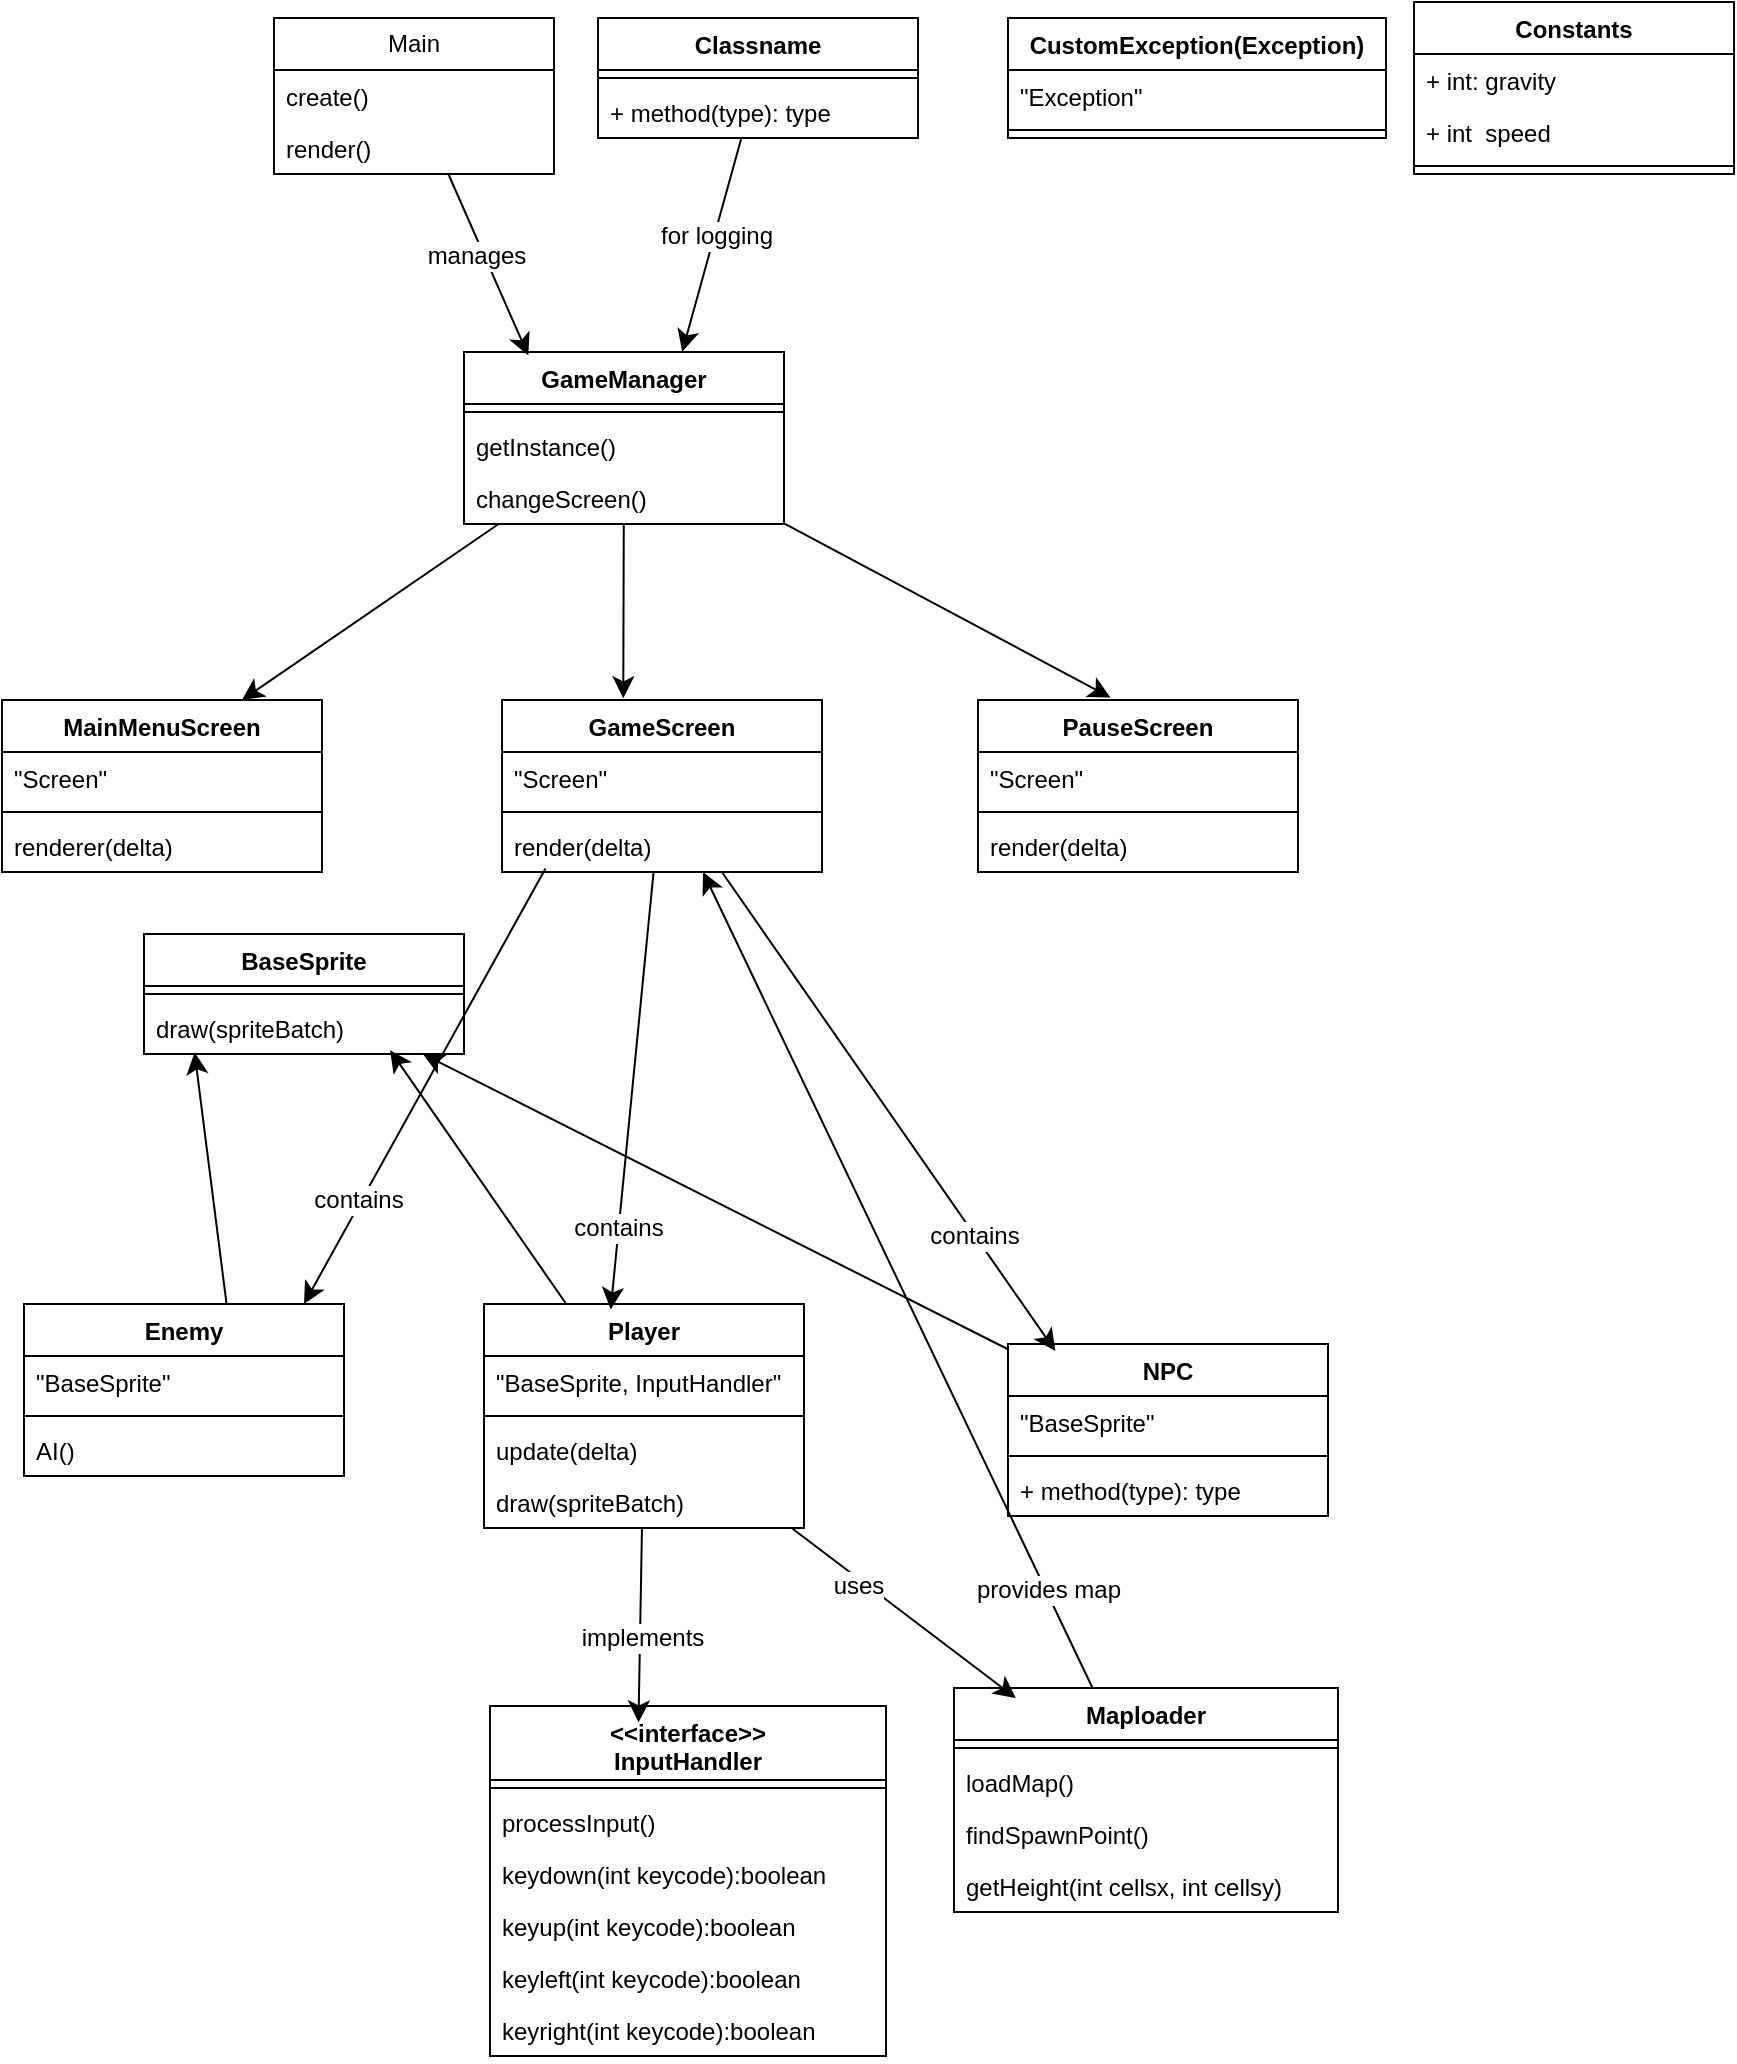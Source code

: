 <mxfile version="26.0.6">
  <diagram name="Page-1" id="DC6qslWilzULUfpt4yTk">
    <mxGraphModel dx="1449" dy="1767" grid="0" gridSize="10" guides="1" tooltips="1" connect="1" arrows="1" fold="1" page="0" pageScale="1" pageWidth="850" pageHeight="1100" math="0" shadow="0">
      <root>
        <mxCell id="0" />
        <mxCell id="1" parent="0" />
        <mxCell id="7l3S--z3tG0F8ubOrJJj-9" value="Main" style="swimlane;fontStyle=0;childLayout=stackLayout;horizontal=1;startSize=26;fillColor=none;horizontalStack=0;resizeParent=1;resizeParentMax=0;resizeLast=0;collapsible=1;marginBottom=0;whiteSpace=wrap;html=1;" vertex="1" parent="1">
          <mxGeometry x="-132" y="277" width="140" height="78" as="geometry" />
        </mxCell>
        <mxCell id="7l3S--z3tG0F8ubOrJJj-10" value="create()" style="text;strokeColor=none;fillColor=none;align=left;verticalAlign=top;spacingLeft=4;spacingRight=4;overflow=hidden;rotatable=0;points=[[0,0.5],[1,0.5]];portConstraint=eastwest;whiteSpace=wrap;html=1;" vertex="1" parent="7l3S--z3tG0F8ubOrJJj-9">
          <mxGeometry y="26" width="140" height="26" as="geometry" />
        </mxCell>
        <mxCell id="7l3S--z3tG0F8ubOrJJj-11" value="render()" style="text;strokeColor=none;fillColor=none;align=left;verticalAlign=top;spacingLeft=4;spacingRight=4;overflow=hidden;rotatable=0;points=[[0,0.5],[1,0.5]];portConstraint=eastwest;whiteSpace=wrap;html=1;" vertex="1" parent="7l3S--z3tG0F8ubOrJJj-9">
          <mxGeometry y="52" width="140" height="26" as="geometry" />
        </mxCell>
        <mxCell id="7l3S--z3tG0F8ubOrJJj-39" style="edgeStyle=none;curved=1;rounded=0;orthogonalLoop=1;jettySize=auto;html=1;fontSize=12;startSize=8;endSize=8;entryX=0.682;entryY=-0.002;entryDx=0;entryDy=0;entryPerimeter=0;" edge="1" parent="1" source="7l3S--z3tG0F8ubOrJJj-17" target="7l3S--z3tG0F8ubOrJJj-31">
          <mxGeometry relative="1" as="geometry">
            <mxPoint x="75.588" y="434.412" as="targetPoint" />
          </mxGeometry>
        </mxCell>
        <mxCell id="7l3S--z3tG0F8ubOrJJj-40" value="for logging" style="edgeLabel;html=1;align=center;verticalAlign=middle;resizable=0;points=[];fontSize=12;" vertex="1" connectable="0" parent="7l3S--z3tG0F8ubOrJJj-39">
          <mxGeometry x="-0.092" y="1" relative="1" as="geometry">
            <mxPoint as="offset" />
          </mxGeometry>
        </mxCell>
        <mxCell id="7l3S--z3tG0F8ubOrJJj-17" value="Classname" style="swimlane;fontStyle=1;align=center;verticalAlign=top;childLayout=stackLayout;horizontal=1;startSize=26;horizontalStack=0;resizeParent=1;resizeParentMax=0;resizeLast=0;collapsible=1;marginBottom=0;whiteSpace=wrap;html=1;" vertex="1" parent="1">
          <mxGeometry x="30" y="277" width="160" height="60" as="geometry" />
        </mxCell>
        <mxCell id="7l3S--z3tG0F8ubOrJJj-19" value="" style="line;strokeWidth=1;fillColor=none;align=left;verticalAlign=middle;spacingTop=-1;spacingLeft=3;spacingRight=3;rotatable=0;labelPosition=right;points=[];portConstraint=eastwest;strokeColor=inherit;" vertex="1" parent="7l3S--z3tG0F8ubOrJJj-17">
          <mxGeometry y="26" width="160" height="8" as="geometry" />
        </mxCell>
        <mxCell id="7l3S--z3tG0F8ubOrJJj-20" value="+ method(type): type" style="text;strokeColor=none;fillColor=none;align=left;verticalAlign=top;spacingLeft=4;spacingRight=4;overflow=hidden;rotatable=0;points=[[0,0.5],[1,0.5]];portConstraint=eastwest;whiteSpace=wrap;html=1;" vertex="1" parent="7l3S--z3tG0F8ubOrJJj-17">
          <mxGeometry y="34" width="160" height="26" as="geometry" />
        </mxCell>
        <mxCell id="7l3S--z3tG0F8ubOrJJj-21" value="CustomException(Exception)" style="swimlane;fontStyle=1;align=center;verticalAlign=top;childLayout=stackLayout;horizontal=1;startSize=26;horizontalStack=0;resizeParent=1;resizeParentMax=0;resizeLast=0;collapsible=1;marginBottom=0;whiteSpace=wrap;html=1;" vertex="1" parent="1">
          <mxGeometry x="235" y="277" width="189" height="60" as="geometry" />
        </mxCell>
        <mxCell id="7l3S--z3tG0F8ubOrJJj-22" value="&quot;Exception&quot;" style="text;strokeColor=none;fillColor=none;align=left;verticalAlign=top;spacingLeft=4;spacingRight=4;overflow=hidden;rotatable=0;points=[[0,0.5],[1,0.5]];portConstraint=eastwest;whiteSpace=wrap;html=1;" vertex="1" parent="7l3S--z3tG0F8ubOrJJj-21">
          <mxGeometry y="26" width="189" height="26" as="geometry" />
        </mxCell>
        <mxCell id="7l3S--z3tG0F8ubOrJJj-23" value="" style="line;strokeWidth=1;fillColor=none;align=left;verticalAlign=middle;spacingTop=-1;spacingLeft=3;spacingRight=3;rotatable=0;labelPosition=right;points=[];portConstraint=eastwest;strokeColor=inherit;" vertex="1" parent="7l3S--z3tG0F8ubOrJJj-21">
          <mxGeometry y="52" width="189" height="8" as="geometry" />
        </mxCell>
        <mxCell id="7l3S--z3tG0F8ubOrJJj-25" value="Constants" style="swimlane;fontStyle=1;align=center;verticalAlign=top;childLayout=stackLayout;horizontal=1;startSize=26;horizontalStack=0;resizeParent=1;resizeParentMax=0;resizeLast=0;collapsible=1;marginBottom=0;whiteSpace=wrap;html=1;" vertex="1" parent="1">
          <mxGeometry x="438" y="269" width="160" height="86" as="geometry" />
        </mxCell>
        <mxCell id="7l3S--z3tG0F8ubOrJJj-26" value="+ int: gravity" style="text;strokeColor=none;fillColor=none;align=left;verticalAlign=top;spacingLeft=4;spacingRight=4;overflow=hidden;rotatable=0;points=[[0,0.5],[1,0.5]];portConstraint=eastwest;whiteSpace=wrap;html=1;" vertex="1" parent="7l3S--z3tG0F8ubOrJJj-25">
          <mxGeometry y="26" width="160" height="26" as="geometry" />
        </mxCell>
        <mxCell id="7l3S--z3tG0F8ubOrJJj-30" value="+ int&amp;nbsp; speed" style="text;strokeColor=none;fillColor=none;align=left;verticalAlign=top;spacingLeft=4;spacingRight=4;overflow=hidden;rotatable=0;points=[[0,0.5],[1,0.5]];portConstraint=eastwest;whiteSpace=wrap;html=1;" vertex="1" parent="7l3S--z3tG0F8ubOrJJj-25">
          <mxGeometry y="52" width="160" height="26" as="geometry" />
        </mxCell>
        <mxCell id="7l3S--z3tG0F8ubOrJJj-27" value="" style="line;strokeWidth=1;fillColor=none;align=left;verticalAlign=middle;spacingTop=-1;spacingLeft=3;spacingRight=3;rotatable=0;labelPosition=right;points=[];portConstraint=eastwest;strokeColor=inherit;" vertex="1" parent="7l3S--z3tG0F8ubOrJJj-25">
          <mxGeometry y="78" width="160" height="8" as="geometry" />
        </mxCell>
        <mxCell id="7l3S--z3tG0F8ubOrJJj-46" value="" style="edgeStyle=none;curved=1;rounded=0;orthogonalLoop=1;jettySize=auto;html=1;fontSize=12;startSize=8;endSize=8;entryX=0.75;entryY=0;entryDx=0;entryDy=0;" edge="1" parent="1" source="7l3S--z3tG0F8ubOrJJj-31" target="7l3S--z3tG0F8ubOrJJj-48">
          <mxGeometry relative="1" as="geometry">
            <mxPoint x="-170.665" y="617" as="targetPoint" />
          </mxGeometry>
        </mxCell>
        <mxCell id="7l3S--z3tG0F8ubOrJJj-52" style="edgeStyle=none;curved=1;rounded=0;orthogonalLoop=1;jettySize=auto;html=1;fontSize=12;startSize=8;endSize=8;entryX=0.379;entryY=-0.01;entryDx=0;entryDy=0;entryPerimeter=0;" edge="1" parent="1" source="7l3S--z3tG0F8ubOrJJj-31" target="7l3S--z3tG0F8ubOrJJj-57">
          <mxGeometry relative="1" as="geometry">
            <mxPoint x="65" y="619.0" as="targetPoint" />
          </mxGeometry>
        </mxCell>
        <mxCell id="7l3S--z3tG0F8ubOrJJj-31" value="GameManager" style="swimlane;fontStyle=1;align=center;verticalAlign=top;childLayout=stackLayout;horizontal=1;startSize=26;horizontalStack=0;resizeParent=1;resizeParentMax=0;resizeLast=0;collapsible=1;marginBottom=0;whiteSpace=wrap;html=1;" vertex="1" parent="1">
          <mxGeometry x="-37" y="444" width="160" height="86" as="geometry" />
        </mxCell>
        <mxCell id="7l3S--z3tG0F8ubOrJJj-33" value="" style="line;strokeWidth=1;fillColor=none;align=left;verticalAlign=middle;spacingTop=-1;spacingLeft=3;spacingRight=3;rotatable=0;labelPosition=right;points=[];portConstraint=eastwest;strokeColor=inherit;" vertex="1" parent="7l3S--z3tG0F8ubOrJJj-31">
          <mxGeometry y="26" width="160" height="8" as="geometry" />
        </mxCell>
        <mxCell id="7l3S--z3tG0F8ubOrJJj-34" value="getInstance()" style="text;strokeColor=none;fillColor=none;align=left;verticalAlign=top;spacingLeft=4;spacingRight=4;overflow=hidden;rotatable=0;points=[[0,0.5],[1,0.5]];portConstraint=eastwest;whiteSpace=wrap;html=1;" vertex="1" parent="7l3S--z3tG0F8ubOrJJj-31">
          <mxGeometry y="34" width="160" height="26" as="geometry" />
        </mxCell>
        <mxCell id="7l3S--z3tG0F8ubOrJJj-35" value="changeScreen()" style="text;strokeColor=none;fillColor=none;align=left;verticalAlign=top;spacingLeft=4;spacingRight=4;overflow=hidden;rotatable=0;points=[[0,0.5],[1,0.5]];portConstraint=eastwest;whiteSpace=wrap;html=1;" vertex="1" parent="7l3S--z3tG0F8ubOrJJj-31">
          <mxGeometry y="60" width="160" height="26" as="geometry" />
        </mxCell>
        <mxCell id="7l3S--z3tG0F8ubOrJJj-37" style="edgeStyle=none;curved=1;rounded=0;orthogonalLoop=1;jettySize=auto;html=1;entryX=0.201;entryY=0.021;entryDx=0;entryDy=0;entryPerimeter=0;fontSize=12;startSize=8;endSize=8;" edge="1" parent="1" source="7l3S--z3tG0F8ubOrJJj-9" target="7l3S--z3tG0F8ubOrJJj-31">
          <mxGeometry relative="1" as="geometry" />
        </mxCell>
        <mxCell id="7l3S--z3tG0F8ubOrJJj-38" value="manages" style="edgeLabel;html=1;align=center;verticalAlign=middle;resizable=0;points=[];fontSize=12;" vertex="1" connectable="0" parent="7l3S--z3tG0F8ubOrJJj-37">
          <mxGeometry x="-0.138" y="-4" relative="1" as="geometry">
            <mxPoint as="offset" />
          </mxGeometry>
        </mxCell>
        <mxCell id="7l3S--z3tG0F8ubOrJJj-48" value="MainMenuScreen" style="swimlane;fontStyle=1;align=center;verticalAlign=top;childLayout=stackLayout;horizontal=1;startSize=26;horizontalStack=0;resizeParent=1;resizeParentMax=0;resizeLast=0;collapsible=1;marginBottom=0;whiteSpace=wrap;html=1;" vertex="1" parent="1">
          <mxGeometry x="-268" y="618" width="160" height="86" as="geometry" />
        </mxCell>
        <mxCell id="7l3S--z3tG0F8ubOrJJj-49" value="&quot;Screen&quot;" style="text;strokeColor=none;fillColor=none;align=left;verticalAlign=top;spacingLeft=4;spacingRight=4;overflow=hidden;rotatable=0;points=[[0,0.5],[1,0.5]];portConstraint=eastwest;whiteSpace=wrap;html=1;" vertex="1" parent="7l3S--z3tG0F8ubOrJJj-48">
          <mxGeometry y="26" width="160" height="26" as="geometry" />
        </mxCell>
        <mxCell id="7l3S--z3tG0F8ubOrJJj-50" value="" style="line;strokeWidth=1;fillColor=none;align=left;verticalAlign=middle;spacingTop=-1;spacingLeft=3;spacingRight=3;rotatable=0;labelPosition=right;points=[];portConstraint=eastwest;strokeColor=inherit;" vertex="1" parent="7l3S--z3tG0F8ubOrJJj-48">
          <mxGeometry y="52" width="160" height="8" as="geometry" />
        </mxCell>
        <mxCell id="7l3S--z3tG0F8ubOrJJj-51" value="renderer(delta)" style="text;strokeColor=none;fillColor=none;align=left;verticalAlign=top;spacingLeft=4;spacingRight=4;overflow=hidden;rotatable=0;points=[[0,0.5],[1,0.5]];portConstraint=eastwest;whiteSpace=wrap;html=1;" vertex="1" parent="7l3S--z3tG0F8ubOrJJj-48">
          <mxGeometry y="60" width="160" height="26" as="geometry" />
        </mxCell>
        <mxCell id="7l3S--z3tG0F8ubOrJJj-57" value="GameScreen " style="swimlane;fontStyle=1;align=center;verticalAlign=top;childLayout=stackLayout;horizontal=1;startSize=26;horizontalStack=0;resizeParent=1;resizeParentMax=0;resizeLast=0;collapsible=1;marginBottom=0;whiteSpace=wrap;html=1;" vertex="1" parent="1">
          <mxGeometry x="-18" y="618" width="160" height="86" as="geometry" />
        </mxCell>
        <mxCell id="7l3S--z3tG0F8ubOrJJj-58" value="&quot;Screen&quot;" style="text;strokeColor=none;fillColor=none;align=left;verticalAlign=top;spacingLeft=4;spacingRight=4;overflow=hidden;rotatable=0;points=[[0,0.5],[1,0.5]];portConstraint=eastwest;whiteSpace=wrap;html=1;" vertex="1" parent="7l3S--z3tG0F8ubOrJJj-57">
          <mxGeometry y="26" width="160" height="26" as="geometry" />
        </mxCell>
        <mxCell id="7l3S--z3tG0F8ubOrJJj-59" value="" style="line;strokeWidth=1;fillColor=none;align=left;verticalAlign=middle;spacingTop=-1;spacingLeft=3;spacingRight=3;rotatable=0;labelPosition=right;points=[];portConstraint=eastwest;strokeColor=inherit;" vertex="1" parent="7l3S--z3tG0F8ubOrJJj-57">
          <mxGeometry y="52" width="160" height="8" as="geometry" />
        </mxCell>
        <mxCell id="7l3S--z3tG0F8ubOrJJj-60" value="render(delta)" style="text;strokeColor=none;fillColor=none;align=left;verticalAlign=top;spacingLeft=4;spacingRight=4;overflow=hidden;rotatable=0;points=[[0,0.5],[1,0.5]];portConstraint=eastwest;whiteSpace=wrap;html=1;" vertex="1" parent="7l3S--z3tG0F8ubOrJJj-57">
          <mxGeometry y="60" width="160" height="26" as="geometry" />
        </mxCell>
        <mxCell id="7l3S--z3tG0F8ubOrJJj-61" value="PauseScreen" style="swimlane;fontStyle=1;align=center;verticalAlign=top;childLayout=stackLayout;horizontal=1;startSize=26;horizontalStack=0;resizeParent=1;resizeParentMax=0;resizeLast=0;collapsible=1;marginBottom=0;whiteSpace=wrap;html=1;" vertex="1" parent="1">
          <mxGeometry x="220" y="618" width="160" height="86" as="geometry" />
        </mxCell>
        <mxCell id="7l3S--z3tG0F8ubOrJJj-62" value="&quot;Screen&quot;" style="text;strokeColor=none;fillColor=none;align=left;verticalAlign=top;spacingLeft=4;spacingRight=4;overflow=hidden;rotatable=0;points=[[0,0.5],[1,0.5]];portConstraint=eastwest;whiteSpace=wrap;html=1;" vertex="1" parent="7l3S--z3tG0F8ubOrJJj-61">
          <mxGeometry y="26" width="160" height="26" as="geometry" />
        </mxCell>
        <mxCell id="7l3S--z3tG0F8ubOrJJj-63" value="" style="line;strokeWidth=1;fillColor=none;align=left;verticalAlign=middle;spacingTop=-1;spacingLeft=3;spacingRight=3;rotatable=0;labelPosition=right;points=[];portConstraint=eastwest;strokeColor=inherit;" vertex="1" parent="7l3S--z3tG0F8ubOrJJj-61">
          <mxGeometry y="52" width="160" height="8" as="geometry" />
        </mxCell>
        <mxCell id="7l3S--z3tG0F8ubOrJJj-64" value="render(delta)" style="text;strokeColor=none;fillColor=none;align=left;verticalAlign=top;spacingLeft=4;spacingRight=4;overflow=hidden;rotatable=0;points=[[0,0.5],[1,0.5]];portConstraint=eastwest;whiteSpace=wrap;html=1;" vertex="1" parent="7l3S--z3tG0F8ubOrJJj-61">
          <mxGeometry y="60" width="160" height="26" as="geometry" />
        </mxCell>
        <mxCell id="7l3S--z3tG0F8ubOrJJj-65" style="edgeStyle=none;curved=1;rounded=0;orthogonalLoop=1;jettySize=auto;html=1;entryX=0.414;entryY=-0.014;entryDx=0;entryDy=0;entryPerimeter=0;fontSize=12;startSize=8;endSize=8;" edge="1" parent="1" source="7l3S--z3tG0F8ubOrJJj-31" target="7l3S--z3tG0F8ubOrJJj-61">
          <mxGeometry relative="1" as="geometry" />
        </mxCell>
        <mxCell id="7l3S--z3tG0F8ubOrJJj-70" style="edgeStyle=none;curved=1;rounded=0;orthogonalLoop=1;jettySize=auto;html=1;fontSize=12;startSize=8;endSize=8;entryX=0.158;entryY=0.97;entryDx=0;entryDy=0;entryPerimeter=0;exitX=0.635;exitY=0.029;exitDx=0;exitDy=0;exitPerimeter=0;" edge="1" parent="1" source="7l3S--z3tG0F8ubOrJJj-71" target="7l3S--z3tG0F8ubOrJJj-69">
          <mxGeometry relative="1" as="geometry">
            <mxPoint x="-201" y="905.333" as="targetPoint" />
            <mxPoint x="-138" y="919" as="sourcePoint" />
          </mxGeometry>
        </mxCell>
        <mxCell id="7l3S--z3tG0F8ubOrJJj-66" value="BaseSprite" style="swimlane;fontStyle=1;align=center;verticalAlign=top;childLayout=stackLayout;horizontal=1;startSize=26;horizontalStack=0;resizeParent=1;resizeParentMax=0;resizeLast=0;collapsible=1;marginBottom=0;whiteSpace=wrap;html=1;" vertex="1" parent="1">
          <mxGeometry x="-197" y="735" width="160" height="60" as="geometry" />
        </mxCell>
        <mxCell id="7l3S--z3tG0F8ubOrJJj-68" value="" style="line;strokeWidth=1;fillColor=none;align=left;verticalAlign=middle;spacingTop=-1;spacingLeft=3;spacingRight=3;rotatable=0;labelPosition=right;points=[];portConstraint=eastwest;strokeColor=inherit;" vertex="1" parent="7l3S--z3tG0F8ubOrJJj-66">
          <mxGeometry y="26" width="160" height="8" as="geometry" />
        </mxCell>
        <mxCell id="7l3S--z3tG0F8ubOrJJj-69" value="draw(spriteBatch)" style="text;strokeColor=none;fillColor=none;align=left;verticalAlign=top;spacingLeft=4;spacingRight=4;overflow=hidden;rotatable=0;points=[[0,0.5],[1,0.5]];portConstraint=eastwest;whiteSpace=wrap;html=1;" vertex="1" parent="7l3S--z3tG0F8ubOrJJj-66">
          <mxGeometry y="34" width="160" height="26" as="geometry" />
        </mxCell>
        <mxCell id="7l3S--z3tG0F8ubOrJJj-71" value="Enemy" style="swimlane;fontStyle=1;align=center;verticalAlign=top;childLayout=stackLayout;horizontal=1;startSize=26;horizontalStack=0;resizeParent=1;resizeParentMax=0;resizeLast=0;collapsible=1;marginBottom=0;whiteSpace=wrap;html=1;" vertex="1" parent="1">
          <mxGeometry x="-257" y="920" width="160" height="86" as="geometry" />
        </mxCell>
        <mxCell id="7l3S--z3tG0F8ubOrJJj-72" value="&quot;BaseSprite&quot;" style="text;strokeColor=none;fillColor=none;align=left;verticalAlign=top;spacingLeft=4;spacingRight=4;overflow=hidden;rotatable=0;points=[[0,0.5],[1,0.5]];portConstraint=eastwest;whiteSpace=wrap;html=1;" vertex="1" parent="7l3S--z3tG0F8ubOrJJj-71">
          <mxGeometry y="26" width="160" height="26" as="geometry" />
        </mxCell>
        <mxCell id="7l3S--z3tG0F8ubOrJJj-73" value="" style="line;strokeWidth=1;fillColor=none;align=left;verticalAlign=middle;spacingTop=-1;spacingLeft=3;spacingRight=3;rotatable=0;labelPosition=right;points=[];portConstraint=eastwest;strokeColor=inherit;" vertex="1" parent="7l3S--z3tG0F8ubOrJJj-71">
          <mxGeometry y="52" width="160" height="8" as="geometry" />
        </mxCell>
        <mxCell id="7l3S--z3tG0F8ubOrJJj-74" value="AI()" style="text;strokeColor=none;fillColor=none;align=left;verticalAlign=top;spacingLeft=4;spacingRight=4;overflow=hidden;rotatable=0;points=[[0,0.5],[1,0.5]];portConstraint=eastwest;whiteSpace=wrap;html=1;" vertex="1" parent="7l3S--z3tG0F8ubOrJJj-71">
          <mxGeometry y="60" width="160" height="26" as="geometry" />
        </mxCell>
        <mxCell id="7l3S--z3tG0F8ubOrJJj-75" value="Player" style="swimlane;fontStyle=1;align=center;verticalAlign=top;childLayout=stackLayout;horizontal=1;startSize=26;horizontalStack=0;resizeParent=1;resizeParentMax=0;resizeLast=0;collapsible=1;marginBottom=0;whiteSpace=wrap;html=1;" vertex="1" parent="1">
          <mxGeometry x="-27" y="920" width="160" height="112" as="geometry" />
        </mxCell>
        <mxCell id="7l3S--z3tG0F8ubOrJJj-76" value="&quot;BaseSprite, InputHandler&quot;" style="text;strokeColor=none;fillColor=none;align=left;verticalAlign=top;spacingLeft=4;spacingRight=4;overflow=hidden;rotatable=0;points=[[0,0.5],[1,0.5]];portConstraint=eastwest;whiteSpace=wrap;html=1;" vertex="1" parent="7l3S--z3tG0F8ubOrJJj-75">
          <mxGeometry y="26" width="160" height="26" as="geometry" />
        </mxCell>
        <mxCell id="7l3S--z3tG0F8ubOrJJj-77" value="" style="line;strokeWidth=1;fillColor=none;align=left;verticalAlign=middle;spacingTop=-1;spacingLeft=3;spacingRight=3;rotatable=0;labelPosition=right;points=[];portConstraint=eastwest;strokeColor=inherit;" vertex="1" parent="7l3S--z3tG0F8ubOrJJj-75">
          <mxGeometry y="52" width="160" height="8" as="geometry" />
        </mxCell>
        <mxCell id="7l3S--z3tG0F8ubOrJJj-78" value="update(delta)" style="text;strokeColor=none;fillColor=none;align=left;verticalAlign=top;spacingLeft=4;spacingRight=4;overflow=hidden;rotatable=0;points=[[0,0.5],[1,0.5]];portConstraint=eastwest;whiteSpace=wrap;html=1;" vertex="1" parent="7l3S--z3tG0F8ubOrJJj-75">
          <mxGeometry y="60" width="160" height="26" as="geometry" />
        </mxCell>
        <mxCell id="7l3S--z3tG0F8ubOrJJj-79" value="draw(spriteBatch)" style="text;strokeColor=none;fillColor=none;align=left;verticalAlign=top;spacingLeft=4;spacingRight=4;overflow=hidden;rotatable=0;points=[[0,0.5],[1,0.5]];portConstraint=eastwest;whiteSpace=wrap;html=1;" vertex="1" parent="7l3S--z3tG0F8ubOrJJj-75">
          <mxGeometry y="86" width="160" height="26" as="geometry" />
        </mxCell>
        <mxCell id="7l3S--z3tG0F8ubOrJJj-80" style="edgeStyle=none;curved=1;rounded=0;orthogonalLoop=1;jettySize=auto;html=1;entryX=0.769;entryY=0.927;entryDx=0;entryDy=0;entryPerimeter=0;fontSize=12;startSize=8;endSize=8;" edge="1" parent="1" source="7l3S--z3tG0F8ubOrJJj-75" target="7l3S--z3tG0F8ubOrJJj-69">
          <mxGeometry relative="1" as="geometry" />
        </mxCell>
        <mxCell id="7l3S--z3tG0F8ubOrJJj-82" value="&lt;div&gt;&amp;lt;&amp;lt;interface&amp;gt;&amp;gt;&lt;/div&gt;&lt;div&gt;InputHandler&lt;br&gt;&lt;/div&gt;" style="swimlane;fontStyle=1;align=center;verticalAlign=top;childLayout=stackLayout;horizontal=1;startSize=37;horizontalStack=0;resizeParent=1;resizeParentMax=0;resizeLast=0;collapsible=1;marginBottom=0;whiteSpace=wrap;html=1;" vertex="1" parent="1">
          <mxGeometry x="-24" y="1121" width="198" height="175" as="geometry" />
        </mxCell>
        <mxCell id="7l3S--z3tG0F8ubOrJJj-84" value="" style="line;strokeWidth=1;fillColor=none;align=left;verticalAlign=middle;spacingTop=-1;spacingLeft=3;spacingRight=3;rotatable=0;labelPosition=right;points=[];portConstraint=eastwest;strokeColor=inherit;" vertex="1" parent="7l3S--z3tG0F8ubOrJJj-82">
          <mxGeometry y="37" width="198" height="8" as="geometry" />
        </mxCell>
        <mxCell id="7l3S--z3tG0F8ubOrJJj-85" value="processInput()" style="text;strokeColor=none;fillColor=none;align=left;verticalAlign=top;spacingLeft=4;spacingRight=4;overflow=hidden;rotatable=0;points=[[0,0.5],[1,0.5]];portConstraint=eastwest;whiteSpace=wrap;html=1;" vertex="1" parent="7l3S--z3tG0F8ubOrJJj-82">
          <mxGeometry y="45" width="198" height="26" as="geometry" />
        </mxCell>
        <mxCell id="7l3S--z3tG0F8ubOrJJj-110" value="keydown(int keycode):boolean" style="text;strokeColor=none;fillColor=none;align=left;verticalAlign=top;spacingLeft=4;spacingRight=4;overflow=hidden;rotatable=0;points=[[0,0.5],[1,0.5]];portConstraint=eastwest;whiteSpace=wrap;html=1;" vertex="1" parent="7l3S--z3tG0F8ubOrJJj-82">
          <mxGeometry y="71" width="198" height="26" as="geometry" />
        </mxCell>
        <mxCell id="7l3S--z3tG0F8ubOrJJj-107" value="keyup(int keycode):boolean" style="text;strokeColor=none;fillColor=none;align=left;verticalAlign=top;spacingLeft=4;spacingRight=4;overflow=hidden;rotatable=0;points=[[0,0.5],[1,0.5]];portConstraint=eastwest;whiteSpace=wrap;html=1;" vertex="1" parent="7l3S--z3tG0F8ubOrJJj-82">
          <mxGeometry y="97" width="198" height="26" as="geometry" />
        </mxCell>
        <mxCell id="7l3S--z3tG0F8ubOrJJj-109" value="keyleft(int keycode):boolean&lt;div&gt;&lt;br&gt;&lt;/div&gt;" style="text;strokeColor=none;fillColor=none;align=left;verticalAlign=top;spacingLeft=4;spacingRight=4;overflow=hidden;rotatable=0;points=[[0,0.5],[1,0.5]];portConstraint=eastwest;whiteSpace=wrap;html=1;" vertex="1" parent="7l3S--z3tG0F8ubOrJJj-82">
          <mxGeometry y="123" width="198" height="26" as="geometry" />
        </mxCell>
        <mxCell id="7l3S--z3tG0F8ubOrJJj-108" value="keyright(int keycode):boolean&lt;div&gt;&lt;br&gt;&lt;/div&gt;" style="text;strokeColor=none;fillColor=none;align=left;verticalAlign=top;spacingLeft=4;spacingRight=4;overflow=hidden;rotatable=0;points=[[0,0.5],[1,0.5]];portConstraint=eastwest;whiteSpace=wrap;html=1;" vertex="1" parent="7l3S--z3tG0F8ubOrJJj-82">
          <mxGeometry y="149" width="198" height="26" as="geometry" />
        </mxCell>
        <mxCell id="7l3S--z3tG0F8ubOrJJj-86" style="edgeStyle=none;curved=1;rounded=0;orthogonalLoop=1;jettySize=auto;html=1;entryX=0.375;entryY=0.047;entryDx=0;entryDy=0;entryPerimeter=0;fontSize=12;startSize=8;endSize=8;" edge="1" parent="1" source="7l3S--z3tG0F8ubOrJJj-75" target="7l3S--z3tG0F8ubOrJJj-82">
          <mxGeometry relative="1" as="geometry" />
        </mxCell>
        <mxCell id="7l3S--z3tG0F8ubOrJJj-94" value="implements" style="edgeLabel;html=1;align=center;verticalAlign=middle;resizable=0;points=[];fontSize=12;" vertex="1" connectable="0" parent="7l3S--z3tG0F8ubOrJJj-86">
          <mxGeometry x="0.117" y="1" relative="1" as="geometry">
            <mxPoint as="offset" />
          </mxGeometry>
        </mxCell>
        <mxCell id="7l3S--z3tG0F8ubOrJJj-100" style="edgeStyle=none;curved=1;rounded=0;orthogonalLoop=1;jettySize=auto;html=1;fontSize=12;startSize=8;endSize=8;" edge="1" parent="1" source="7l3S--z3tG0F8ubOrJJj-87" target="7l3S--z3tG0F8ubOrJJj-57">
          <mxGeometry relative="1" as="geometry" />
        </mxCell>
        <mxCell id="7l3S--z3tG0F8ubOrJJj-101" value="provides map" style="edgeLabel;html=1;align=center;verticalAlign=middle;resizable=0;points=[];fontSize=12;" vertex="1" connectable="0" parent="7l3S--z3tG0F8ubOrJJj-100">
          <mxGeometry x="-0.76" y="-1" relative="1" as="geometry">
            <mxPoint as="offset" />
          </mxGeometry>
        </mxCell>
        <mxCell id="7l3S--z3tG0F8ubOrJJj-87" value="Maploader" style="swimlane;fontStyle=1;align=center;verticalAlign=top;childLayout=stackLayout;horizontal=1;startSize=26;horizontalStack=0;resizeParent=1;resizeParentMax=0;resizeLast=0;collapsible=1;marginBottom=0;whiteSpace=wrap;html=1;" vertex="1" parent="1">
          <mxGeometry x="208" y="1112" width="192" height="112" as="geometry" />
        </mxCell>
        <mxCell id="7l3S--z3tG0F8ubOrJJj-89" value="" style="line;strokeWidth=1;fillColor=none;align=left;verticalAlign=middle;spacingTop=-1;spacingLeft=3;spacingRight=3;rotatable=0;labelPosition=right;points=[];portConstraint=eastwest;strokeColor=inherit;" vertex="1" parent="7l3S--z3tG0F8ubOrJJj-87">
          <mxGeometry y="26" width="192" height="8" as="geometry" />
        </mxCell>
        <mxCell id="7l3S--z3tG0F8ubOrJJj-90" value="loadMap()" style="text;strokeColor=none;fillColor=none;align=left;verticalAlign=top;spacingLeft=4;spacingRight=4;overflow=hidden;rotatable=0;points=[[0,0.5],[1,0.5]];portConstraint=eastwest;whiteSpace=wrap;html=1;" vertex="1" parent="7l3S--z3tG0F8ubOrJJj-87">
          <mxGeometry y="34" width="192" height="26" as="geometry" />
        </mxCell>
        <mxCell id="7l3S--z3tG0F8ubOrJJj-91" value="findSpawnPoint()" style="text;strokeColor=none;fillColor=none;align=left;verticalAlign=top;spacingLeft=4;spacingRight=4;overflow=hidden;rotatable=0;points=[[0,0.5],[1,0.5]];portConstraint=eastwest;whiteSpace=wrap;html=1;" vertex="1" parent="7l3S--z3tG0F8ubOrJJj-87">
          <mxGeometry y="60" width="192" height="26" as="geometry" />
        </mxCell>
        <mxCell id="7l3S--z3tG0F8ubOrJJj-112" value="getHeight(int cellsx, int cellsy)" style="text;strokeColor=none;fillColor=none;align=left;verticalAlign=top;spacingLeft=4;spacingRight=4;overflow=hidden;rotatable=0;points=[[0,0.5],[1,0.5]];portConstraint=eastwest;whiteSpace=wrap;html=1;" vertex="1" parent="7l3S--z3tG0F8ubOrJJj-87">
          <mxGeometry y="86" width="192" height="26" as="geometry" />
        </mxCell>
        <mxCell id="7l3S--z3tG0F8ubOrJJj-92" style="edgeStyle=none;curved=1;rounded=0;orthogonalLoop=1;jettySize=auto;html=1;entryX=0.161;entryY=0.045;entryDx=0;entryDy=0;entryPerimeter=0;fontSize=12;startSize=8;endSize=8;" edge="1" parent="1" source="7l3S--z3tG0F8ubOrJJj-75" target="7l3S--z3tG0F8ubOrJJj-87">
          <mxGeometry relative="1" as="geometry" />
        </mxCell>
        <mxCell id="7l3S--z3tG0F8ubOrJJj-93" value="uses" style="edgeLabel;html=1;align=center;verticalAlign=middle;resizable=0;points=[];fontSize=12;" vertex="1" connectable="0" parent="7l3S--z3tG0F8ubOrJJj-92">
          <mxGeometry x="-0.381" y="-3" relative="1" as="geometry">
            <mxPoint as="offset" />
          </mxGeometry>
        </mxCell>
        <mxCell id="7l3S--z3tG0F8ubOrJJj-95" style="edgeStyle=none;curved=1;rounded=0;orthogonalLoop=1;jettySize=auto;html=1;entryX=0.875;entryY=0;entryDx=0;entryDy=0;entryPerimeter=0;fontSize=12;startSize=8;endSize=8;exitX=0.136;exitY=0.933;exitDx=0;exitDy=0;exitPerimeter=0;" edge="1" parent="1" source="7l3S--z3tG0F8ubOrJJj-60" target="7l3S--z3tG0F8ubOrJJj-71">
          <mxGeometry relative="1" as="geometry">
            <mxPoint x="10.96" y="733.926" as="sourcePoint" />
          </mxGeometry>
        </mxCell>
        <mxCell id="7l3S--z3tG0F8ubOrJJj-97" value="contains" style="edgeLabel;html=1;align=center;verticalAlign=middle;resizable=0;points=[];fontSize=12;" vertex="1" connectable="0" parent="7l3S--z3tG0F8ubOrJJj-95">
          <mxGeometry x="0.527" y="-2" relative="1" as="geometry">
            <mxPoint as="offset" />
          </mxGeometry>
        </mxCell>
        <mxCell id="7l3S--z3tG0F8ubOrJJj-98" style="edgeStyle=none;curved=1;rounded=0;orthogonalLoop=1;jettySize=auto;html=1;entryX=0.396;entryY=0.024;entryDx=0;entryDy=0;entryPerimeter=0;fontSize=12;startSize=8;endSize=8;" edge="1" parent="1" source="7l3S--z3tG0F8ubOrJJj-57" target="7l3S--z3tG0F8ubOrJJj-75">
          <mxGeometry relative="1" as="geometry" />
        </mxCell>
        <mxCell id="7l3S--z3tG0F8ubOrJJj-99" value="contains" style="edgeLabel;html=1;align=center;verticalAlign=middle;resizable=0;points=[];fontSize=12;" vertex="1" connectable="0" parent="7l3S--z3tG0F8ubOrJJj-98">
          <mxGeometry x="0.623" y="-1" relative="1" as="geometry">
            <mxPoint as="offset" />
          </mxGeometry>
        </mxCell>
        <mxCell id="7l3S--z3tG0F8ubOrJJj-113" style="edgeStyle=none;curved=1;rounded=0;orthogonalLoop=1;jettySize=auto;html=1;fontSize=12;startSize=8;endSize=8;" edge="1" parent="1" source="7l3S--z3tG0F8ubOrJJj-102" target="7l3S--z3tG0F8ubOrJJj-66">
          <mxGeometry relative="1" as="geometry" />
        </mxCell>
        <mxCell id="7l3S--z3tG0F8ubOrJJj-102" value="NPC" style="swimlane;fontStyle=1;align=center;verticalAlign=top;childLayout=stackLayout;horizontal=1;startSize=26;horizontalStack=0;resizeParent=1;resizeParentMax=0;resizeLast=0;collapsible=1;marginBottom=0;whiteSpace=wrap;html=1;" vertex="1" parent="1">
          <mxGeometry x="235" y="940" width="160" height="86" as="geometry" />
        </mxCell>
        <mxCell id="7l3S--z3tG0F8ubOrJJj-103" value="&quot;BaseSprite&quot;" style="text;strokeColor=none;fillColor=none;align=left;verticalAlign=top;spacingLeft=4;spacingRight=4;overflow=hidden;rotatable=0;points=[[0,0.5],[1,0.5]];portConstraint=eastwest;whiteSpace=wrap;html=1;" vertex="1" parent="7l3S--z3tG0F8ubOrJJj-102">
          <mxGeometry y="26" width="160" height="26" as="geometry" />
        </mxCell>
        <mxCell id="7l3S--z3tG0F8ubOrJJj-104" value="" style="line;strokeWidth=1;fillColor=none;align=left;verticalAlign=middle;spacingTop=-1;spacingLeft=3;spacingRight=3;rotatable=0;labelPosition=right;points=[];portConstraint=eastwest;strokeColor=inherit;" vertex="1" parent="7l3S--z3tG0F8ubOrJJj-102">
          <mxGeometry y="52" width="160" height="8" as="geometry" />
        </mxCell>
        <mxCell id="7l3S--z3tG0F8ubOrJJj-105" value="+ method(type): type" style="text;strokeColor=none;fillColor=none;align=left;verticalAlign=top;spacingLeft=4;spacingRight=4;overflow=hidden;rotatable=0;points=[[0,0.5],[1,0.5]];portConstraint=eastwest;whiteSpace=wrap;html=1;" vertex="1" parent="7l3S--z3tG0F8ubOrJJj-102">
          <mxGeometry y="60" width="160" height="26" as="geometry" />
        </mxCell>
        <mxCell id="7l3S--z3tG0F8ubOrJJj-115" style="edgeStyle=none;curved=1;rounded=0;orthogonalLoop=1;jettySize=auto;html=1;entryX=0.148;entryY=0.041;entryDx=0;entryDy=0;entryPerimeter=0;fontSize=12;startSize=8;endSize=8;" edge="1" parent="1" source="7l3S--z3tG0F8ubOrJJj-57" target="7l3S--z3tG0F8ubOrJJj-102">
          <mxGeometry relative="1" as="geometry" />
        </mxCell>
        <mxCell id="7l3S--z3tG0F8ubOrJJj-117" value="contains" style="edgeLabel;html=1;align=center;verticalAlign=middle;resizable=0;points=[];fontSize=12;" vertex="1" connectable="0" parent="7l3S--z3tG0F8ubOrJJj-115">
          <mxGeometry x="0.514" y="-1" relative="1" as="geometry">
            <mxPoint as="offset" />
          </mxGeometry>
        </mxCell>
      </root>
    </mxGraphModel>
  </diagram>
</mxfile>
